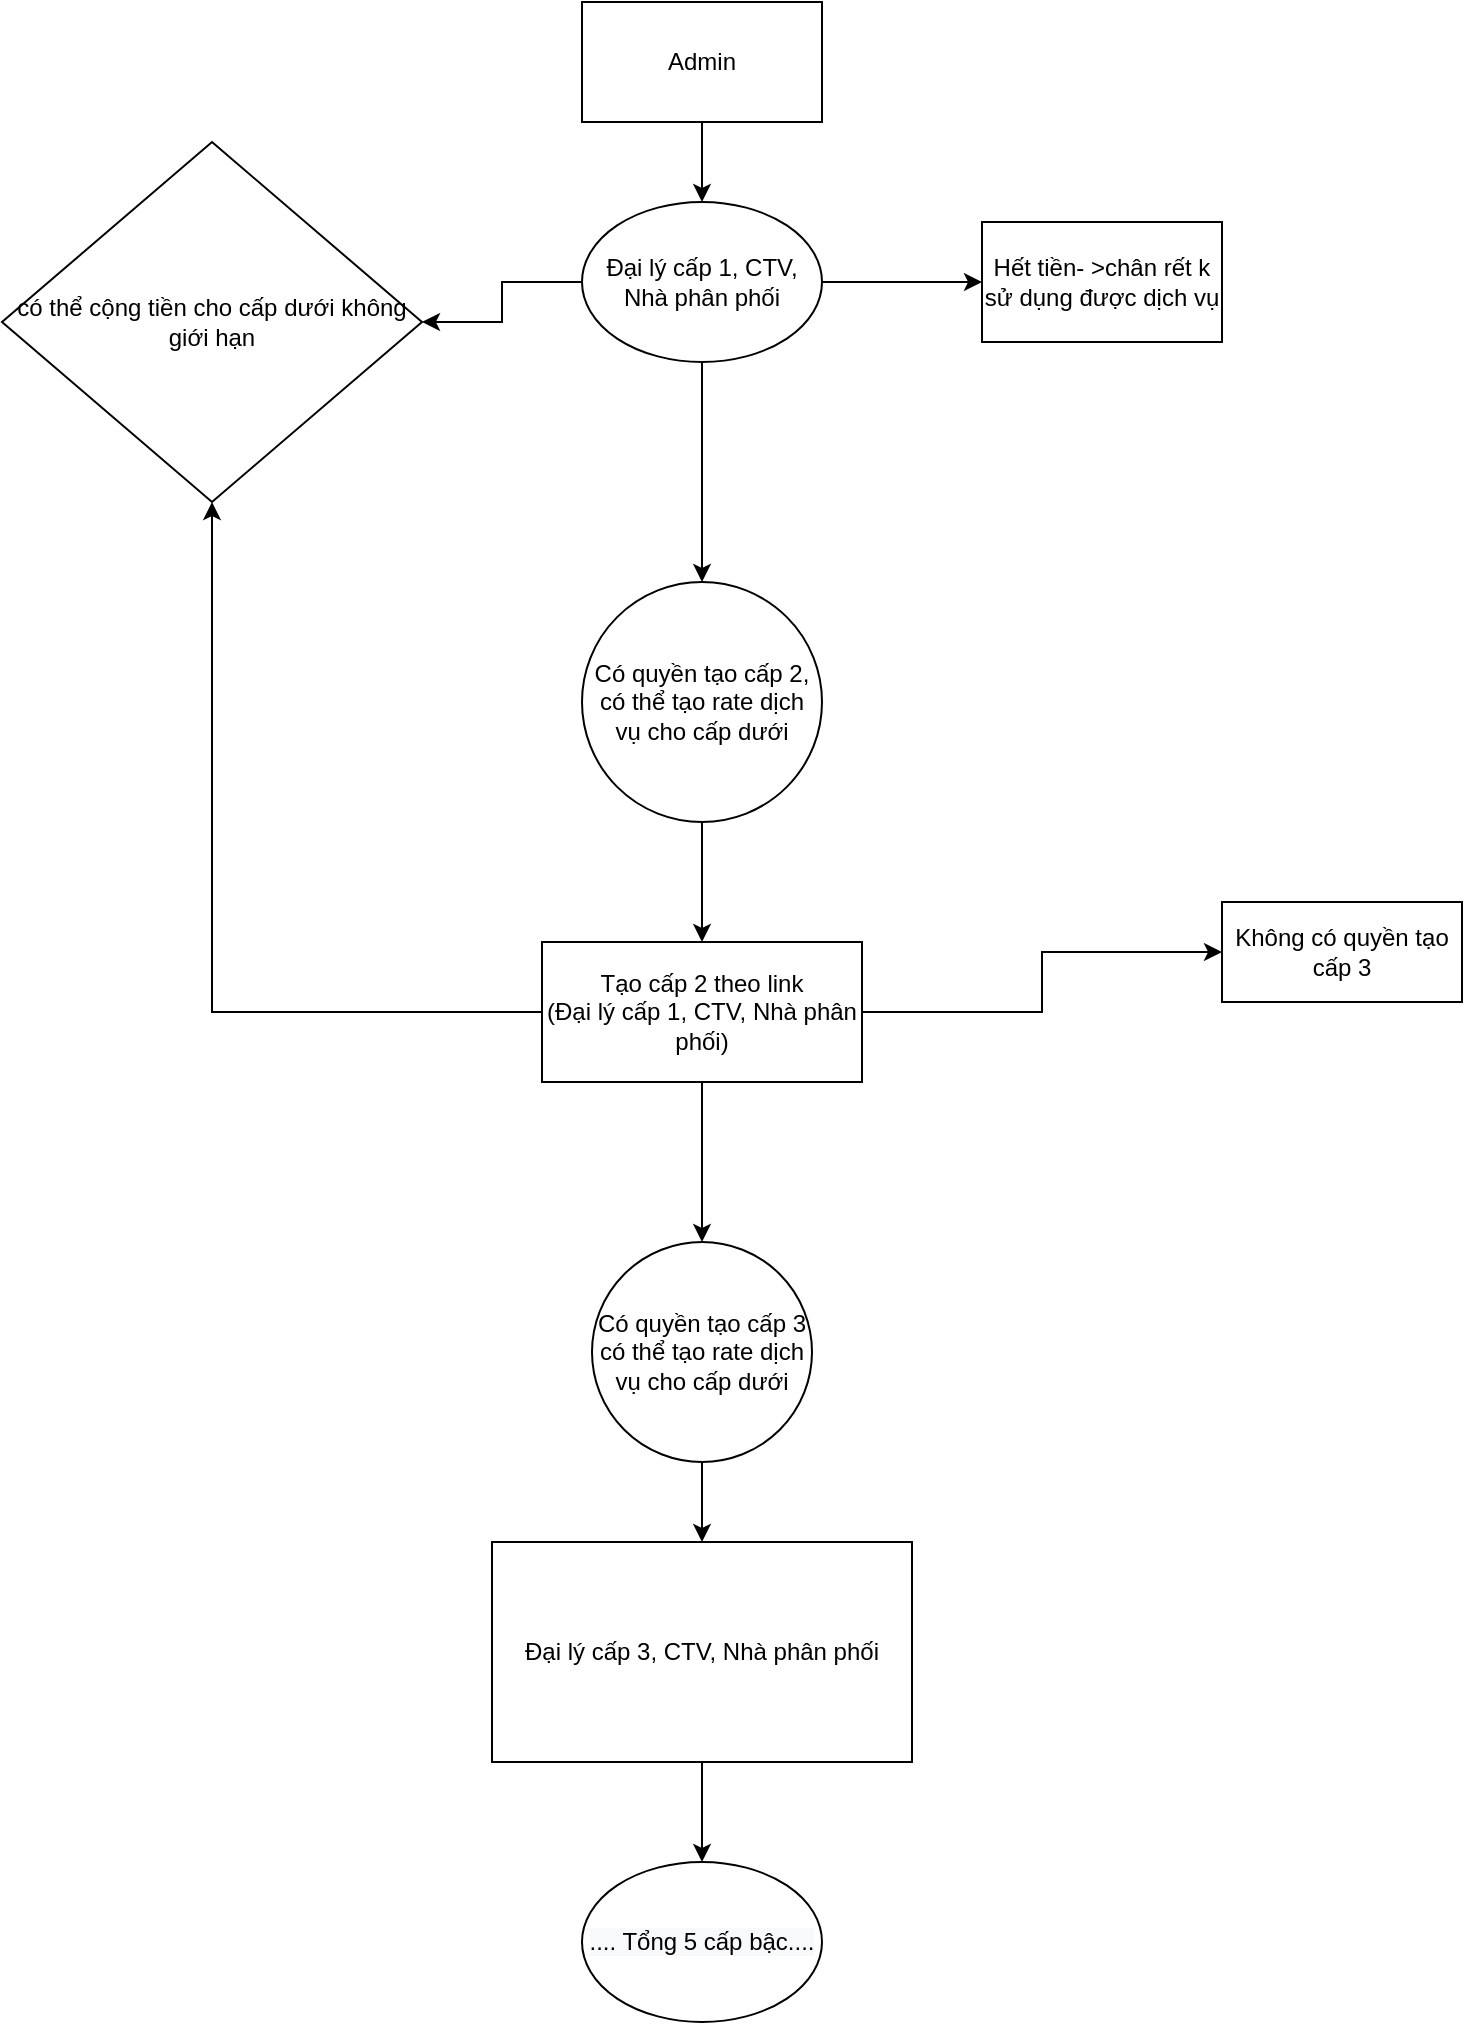 <mxfile version="13.8.1" type="github">
  <diagram id="3wv-Vl3mveDL5-GvOdy_" name="Page-1">
    <mxGraphModel dx="1426" dy="717" grid="1" gridSize="10" guides="1" tooltips="1" connect="1" arrows="1" fold="1" page="1" pageScale="1" pageWidth="827" pageHeight="1169" math="0" shadow="0">
      <root>
        <mxCell id="0" />
        <mxCell id="1" parent="0" />
        <mxCell id="y_-tve8XzApdYKb5QCx3-3" value="" style="edgeStyle=orthogonalEdgeStyle;rounded=0;orthogonalLoop=1;jettySize=auto;html=1;" edge="1" parent="1" source="y_-tve8XzApdYKb5QCx3-1" target="y_-tve8XzApdYKb5QCx3-2">
          <mxGeometry relative="1" as="geometry" />
        </mxCell>
        <mxCell id="y_-tve8XzApdYKb5QCx3-1" value="Admin" style="rounded=0;whiteSpace=wrap;html=1;" vertex="1" parent="1">
          <mxGeometry x="320" y="20" width="120" height="60" as="geometry" />
        </mxCell>
        <mxCell id="y_-tve8XzApdYKb5QCx3-17" style="edgeStyle=orthogonalEdgeStyle;rounded=0;orthogonalLoop=1;jettySize=auto;html=1;entryX=0.5;entryY=0;entryDx=0;entryDy=0;" edge="1" parent="1" source="y_-tve8XzApdYKb5QCx3-20" target="y_-tve8XzApdYKb5QCx3-8">
          <mxGeometry relative="1" as="geometry" />
        </mxCell>
        <mxCell id="y_-tve8XzApdYKb5QCx3-28" value="" style="edgeStyle=orthogonalEdgeStyle;rounded=0;orthogonalLoop=1;jettySize=auto;html=1;" edge="1" parent="1" source="y_-tve8XzApdYKb5QCx3-2" target="y_-tve8XzApdYKb5QCx3-27">
          <mxGeometry relative="1" as="geometry" />
        </mxCell>
        <mxCell id="y_-tve8XzApdYKb5QCx3-34" value="" style="edgeStyle=orthogonalEdgeStyle;rounded=0;orthogonalLoop=1;jettySize=auto;html=1;" edge="1" parent="1" source="y_-tve8XzApdYKb5QCx3-2" target="y_-tve8XzApdYKb5QCx3-33">
          <mxGeometry relative="1" as="geometry" />
        </mxCell>
        <mxCell id="y_-tve8XzApdYKb5QCx3-2" value="Đại lý cấp 1, CTV, Nhà phân phối" style="ellipse;whiteSpace=wrap;html=1;rounded=0;" vertex="1" parent="1">
          <mxGeometry x="320" y="120" width="120" height="80" as="geometry" />
        </mxCell>
        <mxCell id="y_-tve8XzApdYKb5QCx3-11" value="" style="edgeStyle=orthogonalEdgeStyle;rounded=0;orthogonalLoop=1;jettySize=auto;html=1;" edge="1" parent="1" source="y_-tve8XzApdYKb5QCx3-15" target="y_-tve8XzApdYKb5QCx3-10">
          <mxGeometry relative="1" as="geometry" />
        </mxCell>
        <mxCell id="y_-tve8XzApdYKb5QCx3-19" value="" style="edgeStyle=orthogonalEdgeStyle;rounded=0;orthogonalLoop=1;jettySize=auto;html=1;" edge="1" parent="1" source="y_-tve8XzApdYKb5QCx3-8" target="y_-tve8XzApdYKb5QCx3-18">
          <mxGeometry relative="1" as="geometry" />
        </mxCell>
        <mxCell id="y_-tve8XzApdYKb5QCx3-32" style="edgeStyle=orthogonalEdgeStyle;rounded=0;orthogonalLoop=1;jettySize=auto;html=1;entryX=0.5;entryY=1;entryDx=0;entryDy=0;" edge="1" parent="1" source="y_-tve8XzApdYKb5QCx3-8" target="y_-tve8XzApdYKb5QCx3-27">
          <mxGeometry relative="1" as="geometry" />
        </mxCell>
        <mxCell id="y_-tve8XzApdYKb5QCx3-8" value="Tạo cấp 2 theo link&lt;br&gt;(Đại lý cấp 1, CTV, Nhà phân phối)&lt;br&gt;" style="whiteSpace=wrap;html=1;rounded=0;" vertex="1" parent="1">
          <mxGeometry x="300" y="490" width="160" height="70" as="geometry" />
        </mxCell>
        <mxCell id="y_-tve8XzApdYKb5QCx3-26" value="" style="edgeStyle=orthogonalEdgeStyle;rounded=0;orthogonalLoop=1;jettySize=auto;html=1;" edge="1" parent="1" source="y_-tve8XzApdYKb5QCx3-10" target="y_-tve8XzApdYKb5QCx3-25">
          <mxGeometry relative="1" as="geometry" />
        </mxCell>
        <mxCell id="y_-tve8XzApdYKb5QCx3-10" value="&lt;span&gt;Đại lý cấp 3, CTV, Nhà phân phối&lt;/span&gt;" style="whiteSpace=wrap;html=1;rounded=0;" vertex="1" parent="1">
          <mxGeometry x="275" y="790" width="210" height="110" as="geometry" />
        </mxCell>
        <mxCell id="y_-tve8XzApdYKb5QCx3-15" value="Có quyền tạo cấp 3 có thể tạo rate dịch vụ cho cấp dưới" style="ellipse;whiteSpace=wrap;html=1;aspect=fixed;" vertex="1" parent="1">
          <mxGeometry x="325" y="640" width="110" height="110" as="geometry" />
        </mxCell>
        <mxCell id="y_-tve8XzApdYKb5QCx3-16" value="" style="edgeStyle=orthogonalEdgeStyle;rounded=0;orthogonalLoop=1;jettySize=auto;html=1;" edge="1" parent="1" source="y_-tve8XzApdYKb5QCx3-8" target="y_-tve8XzApdYKb5QCx3-15">
          <mxGeometry relative="1" as="geometry">
            <mxPoint x="360" y="280" as="sourcePoint" />
            <mxPoint x="380" y="410" as="targetPoint" />
          </mxGeometry>
        </mxCell>
        <mxCell id="y_-tve8XzApdYKb5QCx3-18" value="Không có quyền tạo cấp 3" style="whiteSpace=wrap;html=1;rounded=0;" vertex="1" parent="1">
          <mxGeometry x="640" y="470" width="120" height="50" as="geometry" />
        </mxCell>
        <mxCell id="y_-tve8XzApdYKb5QCx3-20" value="&lt;span&gt;Có quyền tạo cấp 2, có thể tạo rate dịch vụ cho cấp dưới&lt;/span&gt;" style="ellipse;whiteSpace=wrap;html=1;aspect=fixed;" vertex="1" parent="1">
          <mxGeometry x="320" y="310" width="120" height="120" as="geometry" />
        </mxCell>
        <mxCell id="y_-tve8XzApdYKb5QCx3-22" style="edgeStyle=orthogonalEdgeStyle;rounded=0;orthogonalLoop=1;jettySize=auto;html=1;entryX=0.5;entryY=0;entryDx=0;entryDy=0;" edge="1" parent="1" source="y_-tve8XzApdYKb5QCx3-2" target="y_-tve8XzApdYKb5QCx3-20">
          <mxGeometry relative="1" as="geometry">
            <mxPoint x="380" y="200" as="sourcePoint" />
            <mxPoint x="390" y="330" as="targetPoint" />
          </mxGeometry>
        </mxCell>
        <mxCell id="y_-tve8XzApdYKb5QCx3-25" value="&lt;span style=&quot;color: rgb(0 , 0 , 0) ; font-family: &amp;#34;helvetica&amp;#34; ; font-size: 12px ; font-style: normal ; font-weight: 400 ; letter-spacing: normal ; text-align: center ; text-indent: 0px ; text-transform: none ; word-spacing: 0px ; background-color: rgb(248 , 249 , 250) ; display: inline ; float: none&quot;&gt;.... Tổng 5 cấp bậc....&lt;/span&gt;" style="ellipse;whiteSpace=wrap;html=1;rounded=0;" vertex="1" parent="1">
          <mxGeometry x="320" y="950" width="120" height="80" as="geometry" />
        </mxCell>
        <mxCell id="y_-tve8XzApdYKb5QCx3-27" value="có thể cộng tiền cho cấp dưới không giới hạn" style="rhombus;whiteSpace=wrap;html=1;rounded=0;" vertex="1" parent="1">
          <mxGeometry x="30" y="90" width="210" height="180" as="geometry" />
        </mxCell>
        <mxCell id="y_-tve8XzApdYKb5QCx3-33" value="Hết tiền- &amp;gt;chân rết k sử dụng được dịch vụ" style="whiteSpace=wrap;html=1;rounded=0;" vertex="1" parent="1">
          <mxGeometry x="520" y="130" width="120" height="60" as="geometry" />
        </mxCell>
      </root>
    </mxGraphModel>
  </diagram>
</mxfile>
